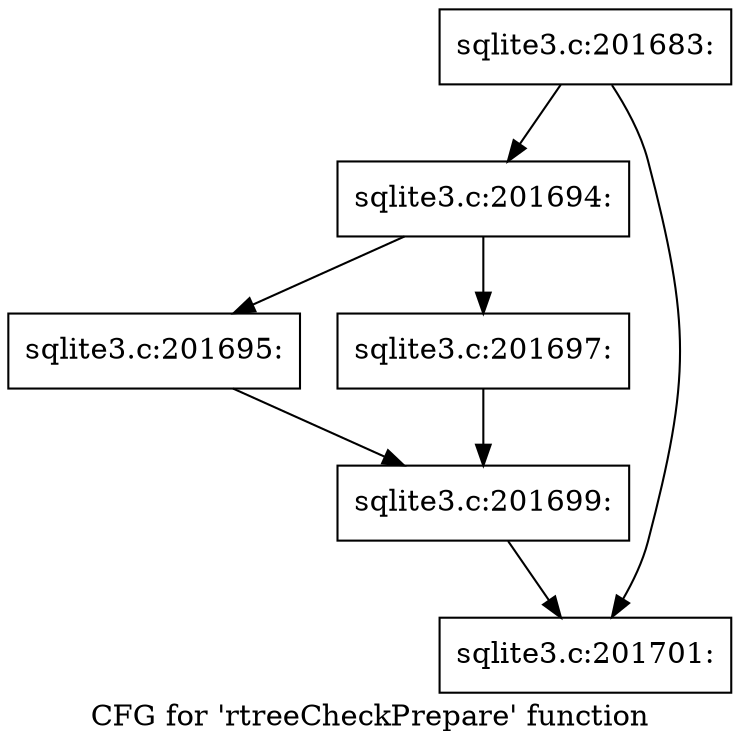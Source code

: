 digraph "CFG for 'rtreeCheckPrepare' function" {
	label="CFG for 'rtreeCheckPrepare' function";

	Node0x55c0fb41f2f0 [shape=record,label="{sqlite3.c:201683:}"];
	Node0x55c0fb41f2f0 -> Node0x55c0fb433860;
	Node0x55c0fb41f2f0 -> Node0x55c0fb4338b0;
	Node0x55c0fb433860 [shape=record,label="{sqlite3.c:201694:}"];
	Node0x55c0fb433860 -> Node0x55c0fb433e20;
	Node0x55c0fb433860 -> Node0x55c0fb433ec0;
	Node0x55c0fb433e20 [shape=record,label="{sqlite3.c:201695:}"];
	Node0x55c0fb433e20 -> Node0x55c0fb433e70;
	Node0x55c0fb433ec0 [shape=record,label="{sqlite3.c:201697:}"];
	Node0x55c0fb433ec0 -> Node0x55c0fb433e70;
	Node0x55c0fb433e70 [shape=record,label="{sqlite3.c:201699:}"];
	Node0x55c0fb433e70 -> Node0x55c0fb4338b0;
	Node0x55c0fb4338b0 [shape=record,label="{sqlite3.c:201701:}"];
}
